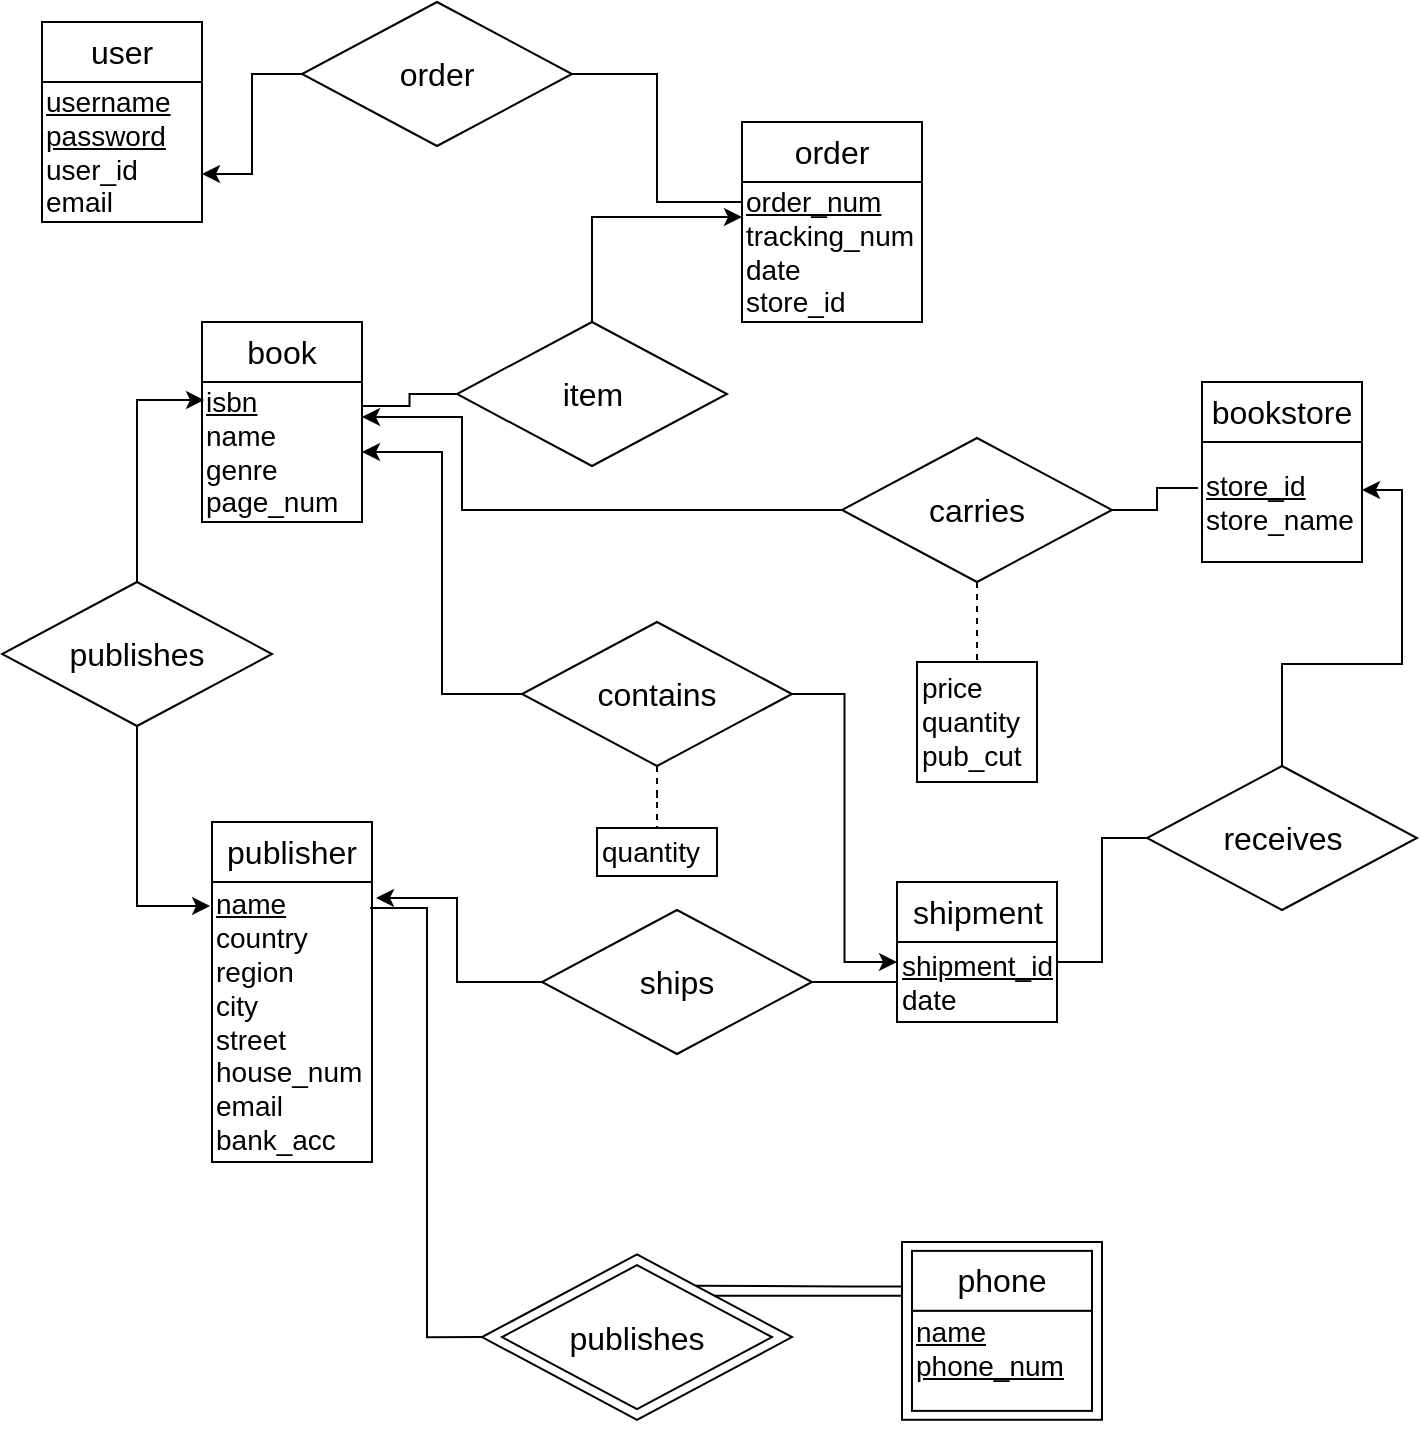 <mxfile version="12.9.11" type="device"><diagram id="C5RBs43oDa-KdzZeNtuy" name="Page-1"><mxGraphModel dx="1422" dy="779" grid="1" gridSize="10" guides="1" tooltips="1" connect="1" arrows="1" fold="1" page="1" pageScale="1" pageWidth="827" pageHeight="1169" math="0" shadow="0"><root><mxCell id="WIyWlLk6GJQsqaUBKTNV-0"/><mxCell id="WIyWlLk6GJQsqaUBKTNV-1" parent="WIyWlLk6GJQsqaUBKTNV-0"/><mxCell id="bq1zWlfx93jnEug9hII6-5" value="&lt;font style=&quot;font-size: 16px&quot;&gt;book&lt;/font&gt;" style="rounded=0;whiteSpace=wrap;html=1;" parent="WIyWlLk6GJQsqaUBKTNV-1" vertex="1"><mxGeometry x="190" y="180" width="80" height="30" as="geometry"/></mxCell><mxCell id="bq1zWlfx93jnEug9hII6-6" value="&lt;font style=&quot;font-size: 14px&quot;&gt;&lt;u&gt;isbn&lt;/u&gt;&lt;/font&gt;&lt;div style=&quot;font-size: 14px&quot;&gt;&lt;font style=&quot;font-size: 14px&quot;&gt;name&lt;/font&gt;&lt;/div&gt;&lt;div style=&quot;font-size: 14px&quot;&gt;&lt;font style=&quot;font-size: 14px&quot;&gt;genre&lt;/font&gt;&lt;/div&gt;&lt;div style=&quot;font-size: 14px&quot;&gt;&lt;font style=&quot;font-size: 14px&quot;&gt;page_num&lt;br&gt;&lt;/font&gt;&lt;/div&gt;" style="rounded=0;whiteSpace=wrap;html=1;align=left;" parent="WIyWlLk6GJQsqaUBKTNV-1" vertex="1"><mxGeometry x="190" y="210" width="80" height="70" as="geometry"/></mxCell><mxCell id="bq1zWlfx93jnEug9hII6-7" value="&lt;font style=&quot;font-size: 16px&quot;&gt;user&lt;br&gt;&lt;/font&gt;" style="rounded=0;whiteSpace=wrap;html=1;" parent="WIyWlLk6GJQsqaUBKTNV-1" vertex="1"><mxGeometry x="110" y="30" width="80" height="30" as="geometry"/></mxCell><mxCell id="bq1zWlfx93jnEug9hII6-8" value="&lt;div style=&quot;font-size: 14px&quot; align=&quot;left&quot;&gt;&lt;font style=&quot;font-size: 14px&quot;&gt;&lt;u&gt;username&lt;/u&gt;&lt;/font&gt;&lt;/div&gt;&lt;div style=&quot;font-size: 14px&quot; align=&quot;left&quot;&gt;&lt;font style=&quot;font-size: 14px&quot;&gt;&lt;u&gt;password&lt;/u&gt;&lt;/font&gt;&lt;/div&gt;&lt;div style=&quot;font-size: 14px&quot; align=&quot;left&quot;&gt;&lt;font style=&quot;font-size: 14px&quot;&gt;user_id&lt;br&gt;&lt;/font&gt;&lt;/div&gt;&lt;div style=&quot;font-size: 14px&quot; align=&quot;left&quot;&gt;&lt;font style=&quot;font-size: 14px&quot;&gt;email&lt;br&gt;&lt;/font&gt;&lt;/div&gt;" style="rounded=0;whiteSpace=wrap;html=1;align=left;" parent="WIyWlLk6GJQsqaUBKTNV-1" vertex="1"><mxGeometry x="110" y="60" width="80" height="70" as="geometry"/></mxCell><mxCell id="bq1zWlfx93jnEug9hII6-9" value="&lt;font style=&quot;font-size: 16px&quot;&gt;order&lt;/font&gt;" style="rounded=0;whiteSpace=wrap;html=1;" parent="WIyWlLk6GJQsqaUBKTNV-1" vertex="1"><mxGeometry x="460" y="80" width="90" height="30" as="geometry"/></mxCell><mxCell id="bq1zWlfx93jnEug9hII6-10" value="&lt;div style=&quot;font-size: 14px&quot;&gt;&lt;font style=&quot;font-size: 14px&quot;&gt;&lt;u&gt;order_num&lt;/u&gt;&lt;/font&gt;&lt;/div&gt;&lt;div style=&quot;font-size: 14px&quot;&gt;&lt;font style=&quot;font-size: 14px&quot;&gt;tracking_num&lt;br&gt;&lt;/font&gt;&lt;/div&gt;&lt;div style=&quot;font-size: 14px&quot;&gt;&lt;font style=&quot;font-size: 14px&quot;&gt;date&lt;/font&gt;&lt;/div&gt;&lt;div style=&quot;font-size: 14px&quot;&gt;&lt;font style=&quot;font-size: 14px&quot;&gt;store_id&lt;br&gt;&lt;/font&gt;&lt;/div&gt;" style="rounded=0;whiteSpace=wrap;html=1;align=left;" parent="WIyWlLk6GJQsqaUBKTNV-1" vertex="1"><mxGeometry x="460" y="110" width="90" height="70" as="geometry"/></mxCell><mxCell id="bq1zWlfx93jnEug9hII6-20" value="&lt;font style=&quot;font-size: 16px&quot;&gt;publisher&lt;/font&gt;" style="rounded=0;whiteSpace=wrap;html=1;" parent="WIyWlLk6GJQsqaUBKTNV-1" vertex="1"><mxGeometry x="195" y="430" width="80" height="30" as="geometry"/></mxCell><mxCell id="bq1zWlfx93jnEug9hII6-21" value="&lt;div style=&quot;font-size: 14px&quot; align=&quot;left&quot;&gt;&lt;font style=&quot;font-size: 14px&quot;&gt;&lt;u&gt;name&lt;br&gt;&lt;/u&gt;&lt;/font&gt;&lt;/div&gt;&lt;div style=&quot;font-size: 14px&quot; align=&quot;left&quot;&gt;&lt;font style=&quot;font-size: 14px&quot;&gt;country&lt;/font&gt;&lt;/div&gt;&lt;div style=&quot;font-size: 14px&quot; align=&quot;left&quot;&gt;&lt;font style=&quot;font-size: 14px&quot;&gt;region&lt;br&gt;&lt;/font&gt;&lt;/div&gt;&lt;div style=&quot;font-size: 14px&quot; align=&quot;left&quot;&gt;&lt;font style=&quot;font-size: 14px&quot;&gt;city&lt;/font&gt;&lt;/div&gt;&lt;div style=&quot;font-size: 14px&quot; align=&quot;left&quot;&gt;&lt;font style=&quot;font-size: 14px&quot;&gt;street&lt;/font&gt;&lt;/div&gt;&lt;div style=&quot;font-size: 14px&quot; align=&quot;left&quot;&gt;&lt;font style=&quot;font-size: 14px&quot;&gt;house_num&lt;br&gt;&lt;/font&gt;&lt;/div&gt;&lt;div style=&quot;font-size: 14px&quot; align=&quot;left&quot;&gt;email&lt;/div&gt;&lt;div style=&quot;font-size: 14px&quot; align=&quot;left&quot;&gt;bank_acc&lt;br&gt;&lt;font style=&quot;font-size: 14px&quot;&gt;&lt;u&gt;&lt;/u&gt;&lt;/font&gt;&lt;/div&gt;" style="rounded=0;whiteSpace=wrap;html=1;align=left;" parent="WIyWlLk6GJQsqaUBKTNV-1" vertex="1"><mxGeometry x="195" y="460" width="80" height="140" as="geometry"/></mxCell><mxCell id="bq1zWlfx93jnEug9hII6-29" value="&lt;font style=&quot;font-size: 16px&quot;&gt;phone&lt;br&gt;&lt;/font&gt;" style="rounded=0;whiteSpace=wrap;html=1;" parent="WIyWlLk6GJQsqaUBKTNV-1" vertex="1"><mxGeometry x="545" y="644.44" width="90" height="30" as="geometry"/></mxCell><mxCell id="bq1zWlfx93jnEug9hII6-30" value="&lt;div style=&quot;font-size: 14px&quot; align=&quot;left&quot;&gt;&lt;font style=&quot;font-size: 14px&quot;&gt;&lt;br&gt;&lt;/font&gt;&lt;/div&gt;&lt;div style=&quot;font-size: 14px&quot; align=&quot;left&quot;&gt;&lt;font style=&quot;font-size: 14px&quot;&gt;&lt;u&gt;name&lt;/u&gt;&lt;/font&gt;&lt;/div&gt;&lt;div style=&quot;font-size: 14px&quot; align=&quot;left&quot;&gt;&lt;font style=&quot;font-size: 14px&quot;&gt;&lt;u&gt;phone_num&lt;/u&gt;&lt;br&gt;&lt;/font&gt;&lt;/div&gt;&lt;div&gt;&lt;br&gt;&lt;/div&gt;&lt;div&gt;&lt;br&gt;&lt;/div&gt;" style="rounded=0;whiteSpace=wrap;html=1;align=left;" parent="WIyWlLk6GJQsqaUBKTNV-1" vertex="1"><mxGeometry x="545" y="674.44" width="90" height="50" as="geometry"/></mxCell><mxCell id="bq1zWlfx93jnEug9hII6-32" value="&lt;font style=&quot;font-size: 16px&quot;&gt;bookstore&lt;/font&gt;" style="rounded=0;whiteSpace=wrap;html=1;" parent="WIyWlLk6GJQsqaUBKTNV-1" vertex="1"><mxGeometry x="690" y="210" width="80" height="30" as="geometry"/></mxCell><mxCell id="bq1zWlfx93jnEug9hII6-33" value="&lt;div style=&quot;font-size: 14px&quot; align=&quot;left&quot;&gt;&lt;u&gt;store_id&lt;br&gt;&lt;/u&gt;&lt;/div&gt;&lt;div style=&quot;font-size: 14px&quot; align=&quot;left&quot;&gt;store_name&lt;br&gt;&lt;u&gt;&lt;/u&gt;&lt;/div&gt;" style="rounded=0;whiteSpace=wrap;html=1;align=left;" parent="WIyWlLk6GJQsqaUBKTNV-1" vertex="1"><mxGeometry x="690" y="240" width="80" height="60" as="geometry"/></mxCell><mxCell id="bq1zWlfx93jnEug9hII6-47" style="edgeStyle=orthogonalEdgeStyle;rounded=0;orthogonalLoop=1;jettySize=auto;html=1;entryX=-0.012;entryY=0.086;entryDx=0;entryDy=0;entryPerimeter=0;startArrow=none;startFill=0;" parent="WIyWlLk6GJQsqaUBKTNV-1" source="bq1zWlfx93jnEug9hII6-45" target="bq1zWlfx93jnEug9hII6-21" edge="1"><mxGeometry relative="1" as="geometry"/></mxCell><mxCell id="bq1zWlfx93jnEug9hII6-48" style="edgeStyle=orthogonalEdgeStyle;rounded=0;orthogonalLoop=1;jettySize=auto;html=1;exitX=0.5;exitY=0;exitDx=0;exitDy=0;entryX=0.013;entryY=0.129;entryDx=0;entryDy=0;entryPerimeter=0;startArrow=none;startFill=0;" parent="WIyWlLk6GJQsqaUBKTNV-1" source="bq1zWlfx93jnEug9hII6-45" target="bq1zWlfx93jnEug9hII6-6" edge="1"><mxGeometry relative="1" as="geometry"/></mxCell><mxCell id="bq1zWlfx93jnEug9hII6-45" value="&lt;font style=&quot;font-size: 16px&quot;&gt;publishes&lt;/font&gt;" style="rhombus;whiteSpace=wrap;html=1;" parent="WIyWlLk6GJQsqaUBKTNV-1" vertex="1"><mxGeometry x="90" y="310" width="135" height="72" as="geometry"/></mxCell><mxCell id="bq1zWlfx93jnEug9hII6-51" style="edgeStyle=orthogonalEdgeStyle;rounded=0;orthogonalLoop=1;jettySize=auto;html=1;exitX=0;exitY=0.5;exitDx=0;exitDy=0;entryX=1;entryY=0.171;entryDx=0;entryDy=0;entryPerimeter=0;startArrow=none;startFill=0;endArrow=none;endFill=0;" parent="WIyWlLk6GJQsqaUBKTNV-1" source="bq1zWlfx93jnEug9hII6-49" target="bq1zWlfx93jnEug9hII6-6" edge="1"><mxGeometry relative="1" as="geometry"/></mxCell><mxCell id="bq1zWlfx93jnEug9hII6-52" style="edgeStyle=orthogonalEdgeStyle;rounded=0;orthogonalLoop=1;jettySize=auto;html=1;exitX=0.5;exitY=0;exitDx=0;exitDy=0;entryX=0;entryY=0.25;entryDx=0;entryDy=0;startArrow=none;startFill=0;" parent="WIyWlLk6GJQsqaUBKTNV-1" source="bq1zWlfx93jnEug9hII6-49" target="bq1zWlfx93jnEug9hII6-10" edge="1"><mxGeometry relative="1" as="geometry"/></mxCell><mxCell id="bq1zWlfx93jnEug9hII6-49" value="&lt;font style=&quot;font-size: 16px&quot;&gt;item&lt;/font&gt;" style="rhombus;whiteSpace=wrap;html=1;" parent="WIyWlLk6GJQsqaUBKTNV-1" vertex="1"><mxGeometry x="317.5" y="180" width="135" height="72" as="geometry"/></mxCell><mxCell id="bq1zWlfx93jnEug9hII6-55" style="edgeStyle=orthogonalEdgeStyle;rounded=0;orthogonalLoop=1;jettySize=auto;html=1;exitX=0;exitY=0.5;exitDx=0;exitDy=0;entryX=1;entryY=0.657;entryDx=0;entryDy=0;entryPerimeter=0;startArrow=none;startFill=0;" parent="WIyWlLk6GJQsqaUBKTNV-1" source="bq1zWlfx93jnEug9hII6-53" target="bq1zWlfx93jnEug9hII6-8" edge="1"><mxGeometry relative="1" as="geometry"/></mxCell><mxCell id="bq1zWlfx93jnEug9hII6-57" style="edgeStyle=orthogonalEdgeStyle;rounded=0;orthogonalLoop=1;jettySize=auto;html=1;exitX=1;exitY=0.5;exitDx=0;exitDy=0;entryX=0;entryY=0.143;entryDx=0;entryDy=0;entryPerimeter=0;startArrow=none;startFill=0;endArrow=none;endFill=0;" parent="WIyWlLk6GJQsqaUBKTNV-1" source="bq1zWlfx93jnEug9hII6-53" target="bq1zWlfx93jnEug9hII6-10" edge="1"><mxGeometry relative="1" as="geometry"/></mxCell><mxCell id="bq1zWlfx93jnEug9hII6-53" value="&lt;font style=&quot;font-size: 16px&quot;&gt;order&lt;/font&gt;" style="rhombus;whiteSpace=wrap;html=1;" parent="WIyWlLk6GJQsqaUBKTNV-1" vertex="1"><mxGeometry x="240" y="20" width="135" height="72" as="geometry"/></mxCell><mxCell id="bq1zWlfx93jnEug9hII6-60" style="edgeStyle=orthogonalEdgeStyle;rounded=0;orthogonalLoop=1;jettySize=auto;html=1;exitX=1;exitY=0.5;exitDx=0;exitDy=0;entryX=-0.025;entryY=0.383;entryDx=0;entryDy=0;entryPerimeter=0;startArrow=none;startFill=0;endArrow=none;endFill=0;" parent="WIyWlLk6GJQsqaUBKTNV-1" source="bq1zWlfx93jnEug9hII6-58" target="bq1zWlfx93jnEug9hII6-33" edge="1"><mxGeometry relative="1" as="geometry"/></mxCell><mxCell id="bq1zWlfx93jnEug9hII6-61" style="edgeStyle=orthogonalEdgeStyle;rounded=0;orthogonalLoop=1;jettySize=auto;html=1;exitX=0;exitY=0.5;exitDx=0;exitDy=0;entryX=1;entryY=0.25;entryDx=0;entryDy=0;startArrow=none;startFill=0;" parent="WIyWlLk6GJQsqaUBKTNV-1" source="bq1zWlfx93jnEug9hII6-58" target="bq1zWlfx93jnEug9hII6-6" edge="1"><mxGeometry relative="1" as="geometry"><Array as="points"><mxPoint x="320" y="274"/><mxPoint x="320" y="228"/></Array></mxGeometry></mxCell><mxCell id="bq1zWlfx93jnEug9hII6-62" style="edgeStyle=orthogonalEdgeStyle;rounded=0;orthogonalLoop=1;jettySize=auto;html=1;entryX=0.5;entryY=0;entryDx=0;entryDy=0;startArrow=none;startFill=0;endArrow=none;endFill=0;dashed=1;" parent="WIyWlLk6GJQsqaUBKTNV-1" source="bq1zWlfx93jnEug9hII6-58" target="bq1zWlfx93jnEug9hII6-59" edge="1"><mxGeometry relative="1" as="geometry"/></mxCell><mxCell id="bq1zWlfx93jnEug9hII6-58" value="&lt;font style=&quot;font-size: 16px&quot;&gt;carries&lt;/font&gt;" style="rhombus;whiteSpace=wrap;html=1;" parent="WIyWlLk6GJQsqaUBKTNV-1" vertex="1"><mxGeometry x="510" y="238" width="135" height="72" as="geometry"/></mxCell><mxCell id="bq1zWlfx93jnEug9hII6-59" value="&lt;div style=&quot;font-size: 14px&quot; align=&quot;left&quot;&gt;&lt;font style=&quot;font-size: 14px&quot;&gt;price&lt;/font&gt;&lt;/div&gt;&lt;div style=&quot;font-size: 14px&quot; align=&quot;left&quot;&gt;&lt;font style=&quot;font-size: 14px&quot;&gt;quantity&lt;/font&gt;&lt;/div&gt;&lt;div style=&quot;font-size: 14px&quot; align=&quot;left&quot;&gt;&lt;font style=&quot;font-size: 14px&quot;&gt;pub_cut&lt;br&gt;&lt;/font&gt;&lt;/div&gt;" style="rounded=0;whiteSpace=wrap;html=1;align=left;" parent="WIyWlLk6GJQsqaUBKTNV-1" vertex="1"><mxGeometry x="547.5" y="350" width="60" height="60" as="geometry"/></mxCell><mxCell id="bq1zWlfx93jnEug9hII6-72" style="edgeStyle=orthogonalEdgeStyle;rounded=0;orthogonalLoop=1;jettySize=auto;html=1;exitX=0;exitY=0.25;exitDx=0;exitDy=0;entryX=0.69;entryY=0.19;entryDx=0;entryDy=0;entryPerimeter=0;startArrow=none;startFill=0;endArrow=none;endFill=0;" parent="WIyWlLk6GJQsqaUBKTNV-1" source="bq1zWlfx93jnEug9hII6-63" target="bq1zWlfx93jnEug9hII6-65" edge="1"><mxGeometry relative="1" as="geometry"/></mxCell><mxCell id="bq1zWlfx93jnEug9hII6-73" style="edgeStyle=orthogonalEdgeStyle;rounded=0;orthogonalLoop=1;jettySize=auto;html=1;exitX=0;exitY=0.5;exitDx=0;exitDy=0;entryX=1;entryY=0;entryDx=0;entryDy=0;startArrow=none;startFill=0;endArrow=none;endFill=0;" parent="WIyWlLk6GJQsqaUBKTNV-1" source="bq1zWlfx93jnEug9hII6-63" target="bq1zWlfx93jnEug9hII6-65" edge="1"><mxGeometry relative="1" as="geometry"><Array as="points"><mxPoint x="540" y="666.89"/></Array></mxGeometry></mxCell><mxCell id="bq1zWlfx93jnEug9hII6-63" value="" style="rounded=0;whiteSpace=wrap;html=1;fillColor=none;" parent="WIyWlLk6GJQsqaUBKTNV-1" vertex="1"><mxGeometry x="540" y="640" width="100" height="88.89" as="geometry"/></mxCell><mxCell id="bq1zWlfx93jnEug9hII6-64" value="&lt;font style=&quot;font-size: 16px&quot;&gt;publishes&lt;/font&gt;" style="rhombus;whiteSpace=wrap;html=1;" parent="WIyWlLk6GJQsqaUBKTNV-1" vertex="1"><mxGeometry x="340" y="651.55" width="135" height="72" as="geometry"/></mxCell><mxCell id="bq1zWlfx93jnEug9hII6-67" style="edgeStyle=orthogonalEdgeStyle;rounded=0;orthogonalLoop=1;jettySize=auto;html=1;exitX=0;exitY=0.5;exitDx=0;exitDy=0;entryX=0.988;entryY=0.093;entryDx=0;entryDy=0;entryPerimeter=0;startArrow=none;startFill=0;endArrow=none;endFill=0;" parent="WIyWlLk6GJQsqaUBKTNV-1" source="bq1zWlfx93jnEug9hII6-65" target="bq1zWlfx93jnEug9hII6-21" edge="1"><mxGeometry relative="1" as="geometry"/></mxCell><mxCell id="bq1zWlfx93jnEug9hII6-65" value="" style="rhombus;whiteSpace=wrap;html=1;fillColor=none;" parent="WIyWlLk6GJQsqaUBKTNV-1" vertex="1"><mxGeometry x="330" y="646.22" width="155" height="82.67" as="geometry"/></mxCell><mxCell id="l9q047_8aiY_TRUl1c6L-17" style="edgeStyle=orthogonalEdgeStyle;rounded=0;orthogonalLoop=1;jettySize=auto;html=1;entryX=1;entryY=0.5;entryDx=0;entryDy=0;startArrow=none;startFill=0;endArrow=classic;endFill=1;" edge="1" parent="WIyWlLk6GJQsqaUBKTNV-1" source="l9q047_8aiY_TRUl1c6L-9" target="bq1zWlfx93jnEug9hII6-6"><mxGeometry relative="1" as="geometry"/></mxCell><mxCell id="l9q047_8aiY_TRUl1c6L-18" style="edgeStyle=orthogonalEdgeStyle;rounded=0;orthogonalLoop=1;jettySize=auto;html=1;exitX=1;exitY=0.5;exitDx=0;exitDy=0;entryX=0;entryY=0.25;entryDx=0;entryDy=0;startArrow=none;startFill=0;endArrow=classic;endFill=1;" edge="1" parent="WIyWlLk6GJQsqaUBKTNV-1" source="l9q047_8aiY_TRUl1c6L-9" target="l9q047_8aiY_TRUl1c6L-16"><mxGeometry relative="1" as="geometry"/></mxCell><mxCell id="l9q047_8aiY_TRUl1c6L-26" style="edgeStyle=orthogonalEdgeStyle;rounded=0;orthogonalLoop=1;jettySize=auto;html=1;startArrow=none;startFill=0;endArrow=none;endFill=0;dashed=1;" edge="1" parent="WIyWlLk6GJQsqaUBKTNV-1" source="l9q047_8aiY_TRUl1c6L-9" target="l9q047_8aiY_TRUl1c6L-25"><mxGeometry relative="1" as="geometry"/></mxCell><mxCell id="l9q047_8aiY_TRUl1c6L-9" value="&lt;font style=&quot;font-size: 16px&quot;&gt;contains&lt;br&gt;&lt;/font&gt;" style="rhombus;whiteSpace=wrap;html=1;" vertex="1" parent="WIyWlLk6GJQsqaUBKTNV-1"><mxGeometry x="350" y="330" width="135" height="72" as="geometry"/></mxCell><mxCell id="l9q047_8aiY_TRUl1c6L-24" style="edgeStyle=orthogonalEdgeStyle;rounded=0;orthogonalLoop=1;jettySize=auto;html=1;entryX=1;entryY=0.4;entryDx=0;entryDy=0;entryPerimeter=0;startArrow=none;startFill=0;endArrow=classic;endFill=1;" edge="1" parent="WIyWlLk6GJQsqaUBKTNV-1" source="l9q047_8aiY_TRUl1c6L-11" target="bq1zWlfx93jnEug9hII6-33"><mxGeometry relative="1" as="geometry"/></mxCell><mxCell id="l9q047_8aiY_TRUl1c6L-27" style="edgeStyle=orthogonalEdgeStyle;rounded=0;orthogonalLoop=1;jettySize=auto;html=1;exitX=0;exitY=0.5;exitDx=0;exitDy=0;entryX=1;entryY=0.25;entryDx=0;entryDy=0;startArrow=none;startFill=0;endArrow=none;endFill=0;" edge="1" parent="WIyWlLk6GJQsqaUBKTNV-1" source="l9q047_8aiY_TRUl1c6L-11" target="l9q047_8aiY_TRUl1c6L-16"><mxGeometry relative="1" as="geometry"/></mxCell><mxCell id="l9q047_8aiY_TRUl1c6L-11" value="&lt;font style=&quot;font-size: 16px&quot;&gt;receives &lt;br&gt;&lt;/font&gt;" style="rhombus;whiteSpace=wrap;html=1;" vertex="1" parent="WIyWlLk6GJQsqaUBKTNV-1"><mxGeometry x="662.5" y="402.0" width="135" height="72" as="geometry"/></mxCell><mxCell id="l9q047_8aiY_TRUl1c6L-20" style="edgeStyle=orthogonalEdgeStyle;rounded=0;orthogonalLoop=1;jettySize=auto;html=1;entryX=0;entryY=0.5;entryDx=0;entryDy=0;startArrow=none;startFill=0;endArrow=none;endFill=0;" edge="1" parent="WIyWlLk6GJQsqaUBKTNV-1" source="l9q047_8aiY_TRUl1c6L-13" target="l9q047_8aiY_TRUl1c6L-16"><mxGeometry relative="1" as="geometry"/></mxCell><mxCell id="l9q047_8aiY_TRUl1c6L-21" style="edgeStyle=orthogonalEdgeStyle;rounded=0;orthogonalLoop=1;jettySize=auto;html=1;exitX=0;exitY=0.5;exitDx=0;exitDy=0;entryX=1.025;entryY=0.057;entryDx=0;entryDy=0;entryPerimeter=0;startArrow=none;startFill=0;endArrow=classic;endFill=1;" edge="1" parent="WIyWlLk6GJQsqaUBKTNV-1" source="l9q047_8aiY_TRUl1c6L-13" target="bq1zWlfx93jnEug9hII6-21"><mxGeometry relative="1" as="geometry"/></mxCell><mxCell id="l9q047_8aiY_TRUl1c6L-13" value="&lt;font style=&quot;font-size: 16px&quot;&gt;ships&lt;br&gt;&lt;/font&gt;" style="rhombus;whiteSpace=wrap;html=1;" vertex="1" parent="WIyWlLk6GJQsqaUBKTNV-1"><mxGeometry x="360" y="474.0" width="135" height="72" as="geometry"/></mxCell><mxCell id="l9q047_8aiY_TRUl1c6L-15" value="&lt;font style=&quot;font-size: 16px&quot;&gt;shipment&lt;/font&gt;" style="rounded=0;whiteSpace=wrap;html=1;" vertex="1" parent="WIyWlLk6GJQsqaUBKTNV-1"><mxGeometry x="537.5" y="460" width="80" height="30" as="geometry"/></mxCell><mxCell id="l9q047_8aiY_TRUl1c6L-16" value="&lt;div style=&quot;font-size: 14px&quot;&gt;&lt;font style=&quot;font-size: 14px&quot;&gt;&lt;u&gt;shipment_id&lt;/u&gt;&lt;/font&gt;&lt;/div&gt;&lt;font style=&quot;font-size: 14px&quot;&gt;date&lt;br&gt;&lt;/font&gt;" style="rounded=0;whiteSpace=wrap;html=1;align=left;" vertex="1" parent="WIyWlLk6GJQsqaUBKTNV-1"><mxGeometry x="537.5" y="490" width="80" height="40" as="geometry"/></mxCell><mxCell id="l9q047_8aiY_TRUl1c6L-25" value="&lt;font style=&quot;font-size: 14px&quot;&gt;quantity&lt;/font&gt;" style="rounded=0;whiteSpace=wrap;html=1;align=left;" vertex="1" parent="WIyWlLk6GJQsqaUBKTNV-1"><mxGeometry x="387.5" y="433" width="60" height="24" as="geometry"/></mxCell></root></mxGraphModel></diagram></mxfile>